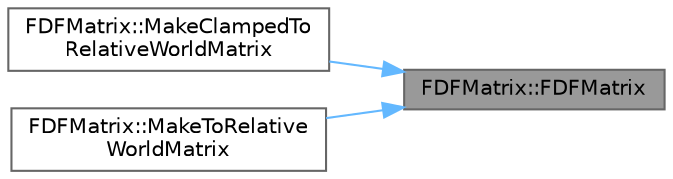 digraph "FDFMatrix::FDFMatrix"
{
 // INTERACTIVE_SVG=YES
 // LATEX_PDF_SIZE
  bgcolor="transparent";
  edge [fontname=Helvetica,fontsize=10,labelfontname=Helvetica,labelfontsize=10];
  node [fontname=Helvetica,fontsize=10,shape=box,height=0.2,width=0.4];
  rankdir="RL";
  Node1 [id="Node000001",label="FDFMatrix::FDFMatrix",height=0.2,width=0.4,color="gray40", fillcolor="grey60", style="filled", fontcolor="black",tooltip=" "];
  Node1 -> Node2 [id="edge1_Node000001_Node000002",dir="back",color="steelblue1",style="solid",tooltip=" "];
  Node2 [id="Node000002",label="FDFMatrix::MakeClampedTo\lRelativeWorldMatrix",height=0.2,width=0.4,color="grey40", fillcolor="white", style="filled",URL="$db/d23/structFDFMatrix.html#a25a4343e0b47864a231f486fd83fbb1a",tooltip=" "];
  Node1 -> Node3 [id="edge2_Node000001_Node000003",dir="back",color="steelblue1",style="solid",tooltip=" "];
  Node3 [id="Node000003",label="FDFMatrix::MakeToRelative\lWorldMatrix",height=0.2,width=0.4,color="grey40", fillcolor="white", style="filled",URL="$db/d23/structFDFMatrix.html#a251e1468a43bb36742c2a9c1cd45b1a3",tooltip=" "];
}
